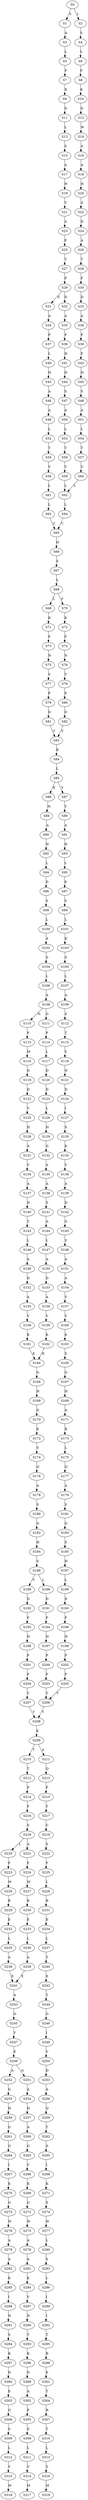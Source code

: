 strict digraph  {
	S0 -> S1 [ label = S ];
	S0 -> S2 [ label = I ];
	S1 -> S3 [ label = A ];
	S2 -> S4 [ label = S ];
	S3 -> S5 [ label = L ];
	S4 -> S6 [ label = L ];
	S5 -> S7 [ label = F ];
	S6 -> S8 [ label = F ];
	S7 -> S9 [ label = K ];
	S8 -> S10 [ label = K ];
	S9 -> S11 [ label = D ];
	S10 -> S12 [ label = D ];
	S11 -> S13 [ label = L ];
	S12 -> S14 [ label = W ];
	S13 -> S15 [ label = S ];
	S14 -> S16 [ label = A ];
	S15 -> S17 [ label = A ];
	S16 -> S18 [ label = A ];
	S17 -> S19 [ label = H ];
	S18 -> S20 [ label = H ];
	S19 -> S21 [ label = V ];
	S20 -> S22 [ label = A ];
	S21 -> S23 [ label = A ];
	S22 -> S24 [ label = D ];
	S23 -> S25 [ label = P ];
	S24 -> S26 [ label = A ];
	S25 -> S27 [ label = T ];
	S26 -> S28 [ label = T ];
	S27 -> S29 [ label = F ];
	S28 -> S30 [ label = F ];
	S29 -> S31 [ label = E ];
	S29 -> S32 [ label = D ];
	S30 -> S33 [ label = D ];
	S31 -> S34 [ label = A ];
	S32 -> S35 [ label = A ];
	S33 -> S36 [ label = A ];
	S34 -> S37 [ label = P ];
	S35 -> S38 [ label = P ];
	S36 -> S39 [ label = P ];
	S37 -> S40 [ label = L ];
	S38 -> S41 [ label = H ];
	S39 -> S42 [ label = F ];
	S40 -> S43 [ label = H ];
	S41 -> S44 [ label = H ];
	S42 -> S45 [ label = H ];
	S43 -> S46 [ label = A ];
	S44 -> S47 [ label = S ];
	S45 -> S48 [ label = S ];
	S46 -> S49 [ label = A ];
	S47 -> S50 [ label = A ];
	S48 -> S51 [ label = A ];
	S49 -> S52 [ label = L ];
	S50 -> S53 [ label = L ];
	S51 -> S54 [ label = L ];
	S52 -> S55 [ label = T ];
	S53 -> S56 [ label = T ];
	S54 -> S57 [ label = T ];
	S55 -> S58 [ label = V ];
	S56 -> S59 [ label = V ];
	S57 -> S60 [ label = V ];
	S58 -> S61 [ label = L ];
	S59 -> S62 [ label = L ];
	S60 -> S62 [ label = L ];
	S61 -> S63 [ label = L ];
	S62 -> S64 [ label = L ];
	S63 -> S65 [ label = C ];
	S64 -> S65 [ label = C ];
	S65 -> S66 [ label = H ];
	S66 -> S67 [ label = S ];
	S67 -> S68 [ label = L ];
	S68 -> S69 [ label = L ];
	S68 -> S70 [ label = F ];
	S69 -> S71 [ label = K ];
	S70 -> S72 [ label = K ];
	S71 -> S73 [ label = F ];
	S72 -> S74 [ label = F ];
	S73 -> S75 [ label = N ];
	S74 -> S76 [ label = N ];
	S75 -> S77 [ label = V ];
	S76 -> S78 [ label = V ];
	S77 -> S79 [ label = P ];
	S78 -> S80 [ label = P ];
	S79 -> S81 [ label = D ];
	S80 -> S82 [ label = D ];
	S81 -> S83 [ label = V ];
	S82 -> S83 [ label = V ];
	S83 -> S84 [ label = R ];
	S84 -> S85 [ label = L ];
	S85 -> S86 [ label = K ];
	S85 -> S87 [ label = V ];
	S86 -> S88 [ label = H ];
	S87 -> S89 [ label = Y ];
	S88 -> S90 [ label = A ];
	S89 -> S91 [ label = A ];
	S90 -> S92 [ label = H ];
	S91 -> S93 [ label = H ];
	S92 -> S94 [ label = L ];
	S93 -> S95 [ label = L ];
	S94 -> S96 [ label = D ];
	S95 -> S97 [ label = E ];
	S96 -> S98 [ label = S ];
	S97 -> S99 [ label = S ];
	S98 -> S100 [ label = L ];
	S99 -> S101 [ label = L ];
	S100 -> S102 [ label = A ];
	S101 -> S103 [ label = K ];
	S102 -> S104 [ label = S ];
	S103 -> S105 [ label = S ];
	S104 -> S106 [ label = L ];
	S105 -> S107 [ label = L ];
	S106 -> S108 [ label = A ];
	S107 -> S109 [ label = A ];
	S108 -> S110 [ label = N ];
	S108 -> S111 [ label = G ];
	S109 -> S112 [ label = S ];
	S110 -> S113 [ label = P ];
	S111 -> S114 [ label = P ];
	S112 -> S115 [ label = T ];
	S113 -> S116 [ label = M ];
	S114 -> S117 [ label = L ];
	S115 -> S118 [ label = V ];
	S116 -> S119 [ label = D ];
	S117 -> S120 [ label = D ];
	S118 -> S121 [ label = N ];
	S119 -> S122 [ label = D ];
	S120 -> S123 [ label = D ];
	S121 -> S124 [ label = D ];
	S122 -> S125 [ label = V ];
	S123 -> S126 [ label = L ];
	S124 -> S127 [ label = I ];
	S125 -> S128 [ label = H ];
	S126 -> S129 [ label = H ];
	S127 -> S130 [ label = S ];
	S128 -> S131 [ label = A ];
	S129 -> S132 [ label = G ];
	S130 -> S133 [ label = K ];
	S131 -> S134 [ label = V ];
	S132 -> S135 [ label = A ];
	S133 -> S136 [ label = V ];
	S134 -> S137 [ label = A ];
	S135 -> S138 [ label = A ];
	S136 -> S139 [ label = A ];
	S137 -> S140 [ label = N ];
	S138 -> S141 [ label = S ];
	S139 -> S142 [ label = D ];
	S140 -> S143 [ label = T ];
	S141 -> S144 [ label = A ];
	S142 -> S145 [ label = G ];
	S143 -> S146 [ label = L ];
	S144 -> S147 [ label = L ];
	S145 -> S148 [ label = V ];
	S146 -> S149 [ label = A ];
	S147 -> S150 [ label = A ];
	S148 -> S151 [ label = A ];
	S149 -> S152 [ label = D ];
	S150 -> S153 [ label = D ];
	S151 -> S154 [ label = A ];
	S152 -> S155 [ label = A ];
	S153 -> S156 [ label = A ];
	S154 -> S157 [ label = V ];
	S155 -> S158 [ label = V ];
	S156 -> S159 [ label = V ];
	S157 -> S160 [ label = V ];
	S158 -> S161 [ label = K ];
	S159 -> S162 [ label = K ];
	S160 -> S163 [ label = K ];
	S161 -> S164 [ label = K ];
	S162 -> S164 [ label = K ];
	S163 -> S165 [ label = S ];
	S164 -> S166 [ label = G ];
	S165 -> S167 [ label = G ];
	S166 -> S168 [ label = H ];
	S167 -> S169 [ label = H ];
	S168 -> S170 [ label = G ];
	S169 -> S171 [ label = A ];
	S170 -> S172 [ label = K ];
	S171 -> S173 [ label = R ];
	S172 -> S174 [ label = V ];
	S173 -> S175 [ label = L ];
	S174 -> S176 [ label = Q ];
	S175 -> S177 [ label = Q ];
	S176 -> S178 [ label = A ];
	S177 -> S179 [ label = A ];
	S178 -> S180 [ label = S ];
	S179 -> S181 [ label = S ];
	S180 -> S182 [ label = G ];
	S181 -> S183 [ label = G ];
	S182 -> S184 [ label = H ];
	S183 -> S185 [ label = S ];
	S184 -> S186 [ label = S ];
	S185 -> S187 [ label = H ];
	S186 -> S188 [ label = L ];
	S186 -> S189 [ label = V ];
	S187 -> S190 [ label = L ];
	S188 -> S191 [ label = D ];
	S189 -> S192 [ label = D ];
	S190 -> S193 [ label = D ];
	S191 -> S194 [ label = F ];
	S192 -> S195 [ label = F ];
	S193 -> S196 [ label = F ];
	S194 -> S197 [ label = H ];
	S195 -> S198 [ label = H ];
	S196 -> S199 [ label = H ];
	S197 -> S200 [ label = P ];
	S198 -> S201 [ label = P ];
	S199 -> S202 [ label = P ];
	S200 -> S203 [ label = F ];
	S201 -> S204 [ label = F ];
	S202 -> S205 [ label = F ];
	S203 -> S206 [ label = Y ];
	S204 -> S207 [ label = Y ];
	S205 -> S206 [ label = Y ];
	S206 -> S208 [ label = T ];
	S207 -> S208 [ label = T ];
	S208 -> S209 [ label = K ];
	S209 -> S210 [ label = T ];
	S209 -> S211 [ label = A ];
	S210 -> S212 [ label = T ];
	S211 -> S213 [ label = Q ];
	S212 -> S214 [ label = P ];
	S213 -> S215 [ label = P ];
	S214 -> S216 [ label = F ];
	S215 -> S217 [ label = Y ];
	S216 -> S218 [ label = S ];
	S217 -> S219 [ label = C ];
	S218 -> S220 [ label = L ];
	S218 -> S221 [ label = A ];
	S219 -> S222 [ label = S ];
	S220 -> S223 [ label = F ];
	S221 -> S224 [ label = F ];
	S222 -> S225 [ label = F ];
	S223 -> S226 [ label = M ];
	S224 -> S227 [ label = M ];
	S225 -> S228 [ label = L ];
	S226 -> S229 [ label = R ];
	S227 -> S230 [ label = R ];
	S228 -> S231 [ label = R ];
	S229 -> S232 [ label = E ];
	S230 -> S233 [ label = E ];
	S231 -> S234 [ label = E ];
	S232 -> S235 [ label = L ];
	S233 -> S236 [ label = L ];
	S234 -> S237 [ label = L ];
	S235 -> S238 [ label = A ];
	S236 -> S239 [ label = A ];
	S237 -> S240 [ label = T ];
	S238 -> S241 [ label = E ];
	S239 -> S241 [ label = E ];
	S240 -> S242 [ label = E ];
	S241 -> S243 [ label = A ];
	S242 -> S244 [ label = T ];
	S243 -> S245 [ label = G ];
	S244 -> S246 [ label = G ];
	S245 -> S247 [ label = Y ];
	S246 -> S248 [ label = I ];
	S247 -> S249 [ label = E ];
	S248 -> S250 [ label = V ];
	S249 -> S251 [ label = G ];
	S249 -> S252 [ label = A ];
	S250 -> S253 [ label = D ];
	S251 -> S254 [ label = A ];
	S252 -> S255 [ label = G ];
	S253 -> S256 [ label = A ];
	S254 -> S257 [ label = H ];
	S255 -> S258 [ label = H ];
	S256 -> S259 [ label = Q ];
	S257 -> S260 [ label = A ];
	S258 -> S261 [ label = G ];
	S259 -> S262 [ label = T ];
	S260 -> S263 [ label = G ];
	S261 -> S264 [ label = G ];
	S262 -> S265 [ label = S ];
	S263 -> S266 [ label = V ];
	S264 -> S267 [ label = I ];
	S265 -> S268 [ label = I ];
	S266 -> S269 [ label = K ];
	S267 -> S270 [ label = K ];
	S268 -> S271 [ label = K ];
	S269 -> S272 [ label = G ];
	S270 -> S273 [ label = G ];
	S271 -> S274 [ label = S ];
	S272 -> S275 [ label = W ];
	S273 -> S276 [ label = W ];
	S274 -> S277 [ label = W ];
	S275 -> S278 [ label = A ];
	S276 -> S279 [ label = A ];
	S277 -> S280 [ label = L ];
	S278 -> S281 [ label = A ];
	S279 -> S282 [ label = A ];
	S280 -> S283 [ label = S ];
	S281 -> S284 [ label = K ];
	S282 -> S285 [ label = K ];
	S283 -> S286 [ label = L ];
	S284 -> S287 [ label = V ];
	S285 -> S288 [ label = I ];
	S286 -> S289 [ label = I ];
	S287 -> S290 [ label = N ];
	S288 -> S291 [ label = N ];
	S289 -> S292 [ label = I ];
	S290 -> S293 [ label = T ];
	S291 -> S294 [ label = S ];
	S292 -> S295 [ label = T ];
	S293 -> S296 [ label = K ];
	S294 -> S297 [ label = K ];
	S295 -> S298 [ label = R ];
	S296 -> S299 [ label = D ];
	S297 -> S300 [ label = D ];
	S298 -> S301 [ label = E ];
	S299 -> S302 [ label = A ];
	S300 -> S303 [ label = E ];
	S301 -> S304 [ label = T ];
	S302 -> S305 [ label = P ];
	S303 -> S306 [ label = G ];
	S304 -> S307 [ label = R ];
	S305 -> S308 [ label = S ];
	S306 -> S309 [ label = S ];
	S307 -> S310 [ label = T ];
	S308 -> S311 [ label = L ];
	S309 -> S312 [ label = L ];
	S310 -> S313 [ label = L ];
	S311 -> S314 [ label = V ];
	S312 -> S315 [ label = V ];
	S313 -> S316 [ label = S ];
	S314 -> S317 [ label = M ];
	S315 -> S318 [ label = M ];
	S316 -> S319 [ label = M ];
}
